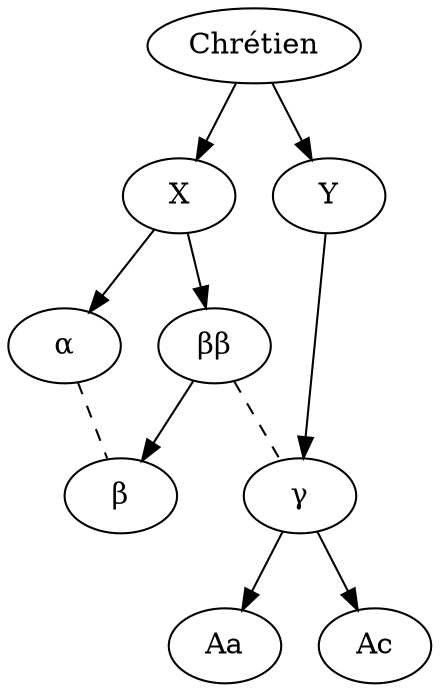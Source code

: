 digraph {

    Chrétien -> X;
    Chrétien -> Y; 

    X -> alpha; 
    alpha [label="α"]
    X -> betabeta;
    betabeta [label="ββ"]

    Y -> gamma ; 
    gamma [label="γ"]

    betabeta -> beta;
    beta [label="β"]

    alpha -> beta [dir=none, style="dashed"];

    betabeta -> gamma [dir=none, style="dashed"];

    gamma -> Aa ; 
    gamma -> Ac ; 

}
